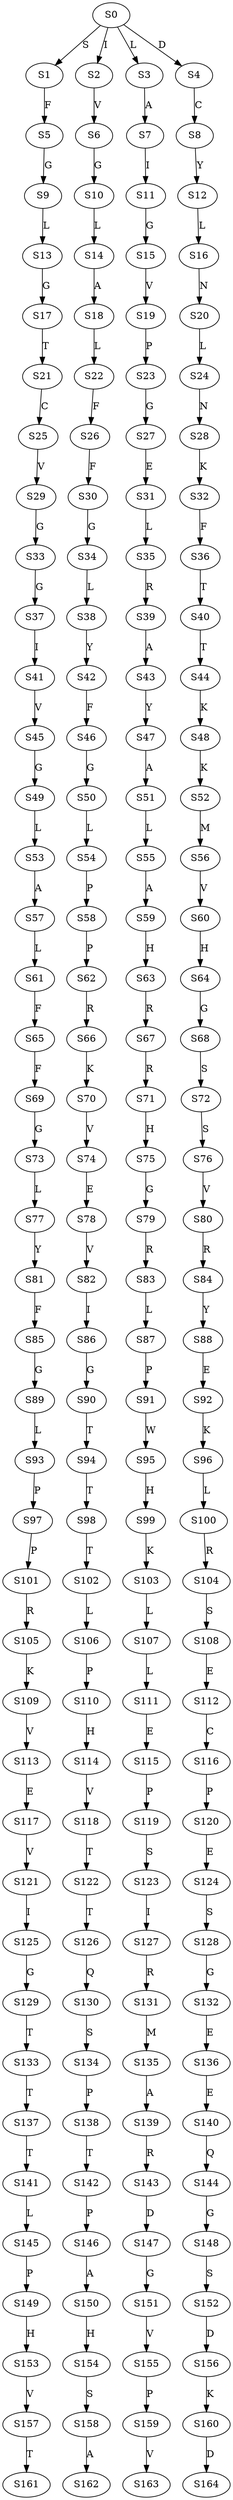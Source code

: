 strict digraph  {
	S0 -> S1 [ label = S ];
	S0 -> S2 [ label = I ];
	S0 -> S3 [ label = L ];
	S0 -> S4 [ label = D ];
	S1 -> S5 [ label = F ];
	S2 -> S6 [ label = V ];
	S3 -> S7 [ label = A ];
	S4 -> S8 [ label = C ];
	S5 -> S9 [ label = G ];
	S6 -> S10 [ label = G ];
	S7 -> S11 [ label = I ];
	S8 -> S12 [ label = Y ];
	S9 -> S13 [ label = L ];
	S10 -> S14 [ label = L ];
	S11 -> S15 [ label = G ];
	S12 -> S16 [ label = L ];
	S13 -> S17 [ label = G ];
	S14 -> S18 [ label = A ];
	S15 -> S19 [ label = V ];
	S16 -> S20 [ label = N ];
	S17 -> S21 [ label = T ];
	S18 -> S22 [ label = L ];
	S19 -> S23 [ label = P ];
	S20 -> S24 [ label = L ];
	S21 -> S25 [ label = C ];
	S22 -> S26 [ label = F ];
	S23 -> S27 [ label = G ];
	S24 -> S28 [ label = N ];
	S25 -> S29 [ label = V ];
	S26 -> S30 [ label = F ];
	S27 -> S31 [ label = E ];
	S28 -> S32 [ label = K ];
	S29 -> S33 [ label = G ];
	S30 -> S34 [ label = G ];
	S31 -> S35 [ label = L ];
	S32 -> S36 [ label = F ];
	S33 -> S37 [ label = G ];
	S34 -> S38 [ label = L ];
	S35 -> S39 [ label = R ];
	S36 -> S40 [ label = T ];
	S37 -> S41 [ label = I ];
	S38 -> S42 [ label = Y ];
	S39 -> S43 [ label = A ];
	S40 -> S44 [ label = T ];
	S41 -> S45 [ label = V ];
	S42 -> S46 [ label = F ];
	S43 -> S47 [ label = Y ];
	S44 -> S48 [ label = K ];
	S45 -> S49 [ label = G ];
	S46 -> S50 [ label = G ];
	S47 -> S51 [ label = A ];
	S48 -> S52 [ label = K ];
	S49 -> S53 [ label = L ];
	S50 -> S54 [ label = L ];
	S51 -> S55 [ label = L ];
	S52 -> S56 [ label = M ];
	S53 -> S57 [ label = A ];
	S54 -> S58 [ label = P ];
	S55 -> S59 [ label = A ];
	S56 -> S60 [ label = V ];
	S57 -> S61 [ label = L ];
	S58 -> S62 [ label = P ];
	S59 -> S63 [ label = H ];
	S60 -> S64 [ label = H ];
	S61 -> S65 [ label = F ];
	S62 -> S66 [ label = R ];
	S63 -> S67 [ label = R ];
	S64 -> S68 [ label = G ];
	S65 -> S69 [ label = F ];
	S66 -> S70 [ label = K ];
	S67 -> S71 [ label = R ];
	S68 -> S72 [ label = S ];
	S69 -> S73 [ label = G ];
	S70 -> S74 [ label = V ];
	S71 -> S75 [ label = H ];
	S72 -> S76 [ label = S ];
	S73 -> S77 [ label = L ];
	S74 -> S78 [ label = E ];
	S75 -> S79 [ label = G ];
	S76 -> S80 [ label = V ];
	S77 -> S81 [ label = Y ];
	S78 -> S82 [ label = V ];
	S79 -> S83 [ label = R ];
	S80 -> S84 [ label = R ];
	S81 -> S85 [ label = F ];
	S82 -> S86 [ label = I ];
	S83 -> S87 [ label = L ];
	S84 -> S88 [ label = Y ];
	S85 -> S89 [ label = G ];
	S86 -> S90 [ label = G ];
	S87 -> S91 [ label = P ];
	S88 -> S92 [ label = E ];
	S89 -> S93 [ label = L ];
	S90 -> S94 [ label = T ];
	S91 -> S95 [ label = W ];
	S92 -> S96 [ label = K ];
	S93 -> S97 [ label = P ];
	S94 -> S98 [ label = T ];
	S95 -> S99 [ label = H ];
	S96 -> S100 [ label = L ];
	S97 -> S101 [ label = P ];
	S98 -> S102 [ label = T ];
	S99 -> S103 [ label = K ];
	S100 -> S104 [ label = R ];
	S101 -> S105 [ label = R ];
	S102 -> S106 [ label = L ];
	S103 -> S107 [ label = L ];
	S104 -> S108 [ label = S ];
	S105 -> S109 [ label = K ];
	S106 -> S110 [ label = P ];
	S107 -> S111 [ label = L ];
	S108 -> S112 [ label = E ];
	S109 -> S113 [ label = V ];
	S110 -> S114 [ label = H ];
	S111 -> S115 [ label = E ];
	S112 -> S116 [ label = C ];
	S113 -> S117 [ label = E ];
	S114 -> S118 [ label = V ];
	S115 -> S119 [ label = P ];
	S116 -> S120 [ label = P ];
	S117 -> S121 [ label = V ];
	S118 -> S122 [ label = T ];
	S119 -> S123 [ label = S ];
	S120 -> S124 [ label = E ];
	S121 -> S125 [ label = I ];
	S122 -> S126 [ label = T ];
	S123 -> S127 [ label = I ];
	S124 -> S128 [ label = S ];
	S125 -> S129 [ label = G ];
	S126 -> S130 [ label = Q ];
	S127 -> S131 [ label = R ];
	S128 -> S132 [ label = G ];
	S129 -> S133 [ label = T ];
	S130 -> S134 [ label = S ];
	S131 -> S135 [ label = M ];
	S132 -> S136 [ label = E ];
	S133 -> S137 [ label = T ];
	S134 -> S138 [ label = P ];
	S135 -> S139 [ label = A ];
	S136 -> S140 [ label = E ];
	S137 -> S141 [ label = T ];
	S138 -> S142 [ label = T ];
	S139 -> S143 [ label = R ];
	S140 -> S144 [ label = Q ];
	S141 -> S145 [ label = L ];
	S142 -> S146 [ label = P ];
	S143 -> S147 [ label = D ];
	S144 -> S148 [ label = G ];
	S145 -> S149 [ label = P ];
	S146 -> S150 [ label = A ];
	S147 -> S151 [ label = G ];
	S148 -> S152 [ label = S ];
	S149 -> S153 [ label = H ];
	S150 -> S154 [ label = H ];
	S151 -> S155 [ label = V ];
	S152 -> S156 [ label = D ];
	S153 -> S157 [ label = V ];
	S154 -> S158 [ label = S ];
	S155 -> S159 [ label = P ];
	S156 -> S160 [ label = K ];
	S157 -> S161 [ label = T ];
	S158 -> S162 [ label = A ];
	S159 -> S163 [ label = V ];
	S160 -> S164 [ label = D ];
}
